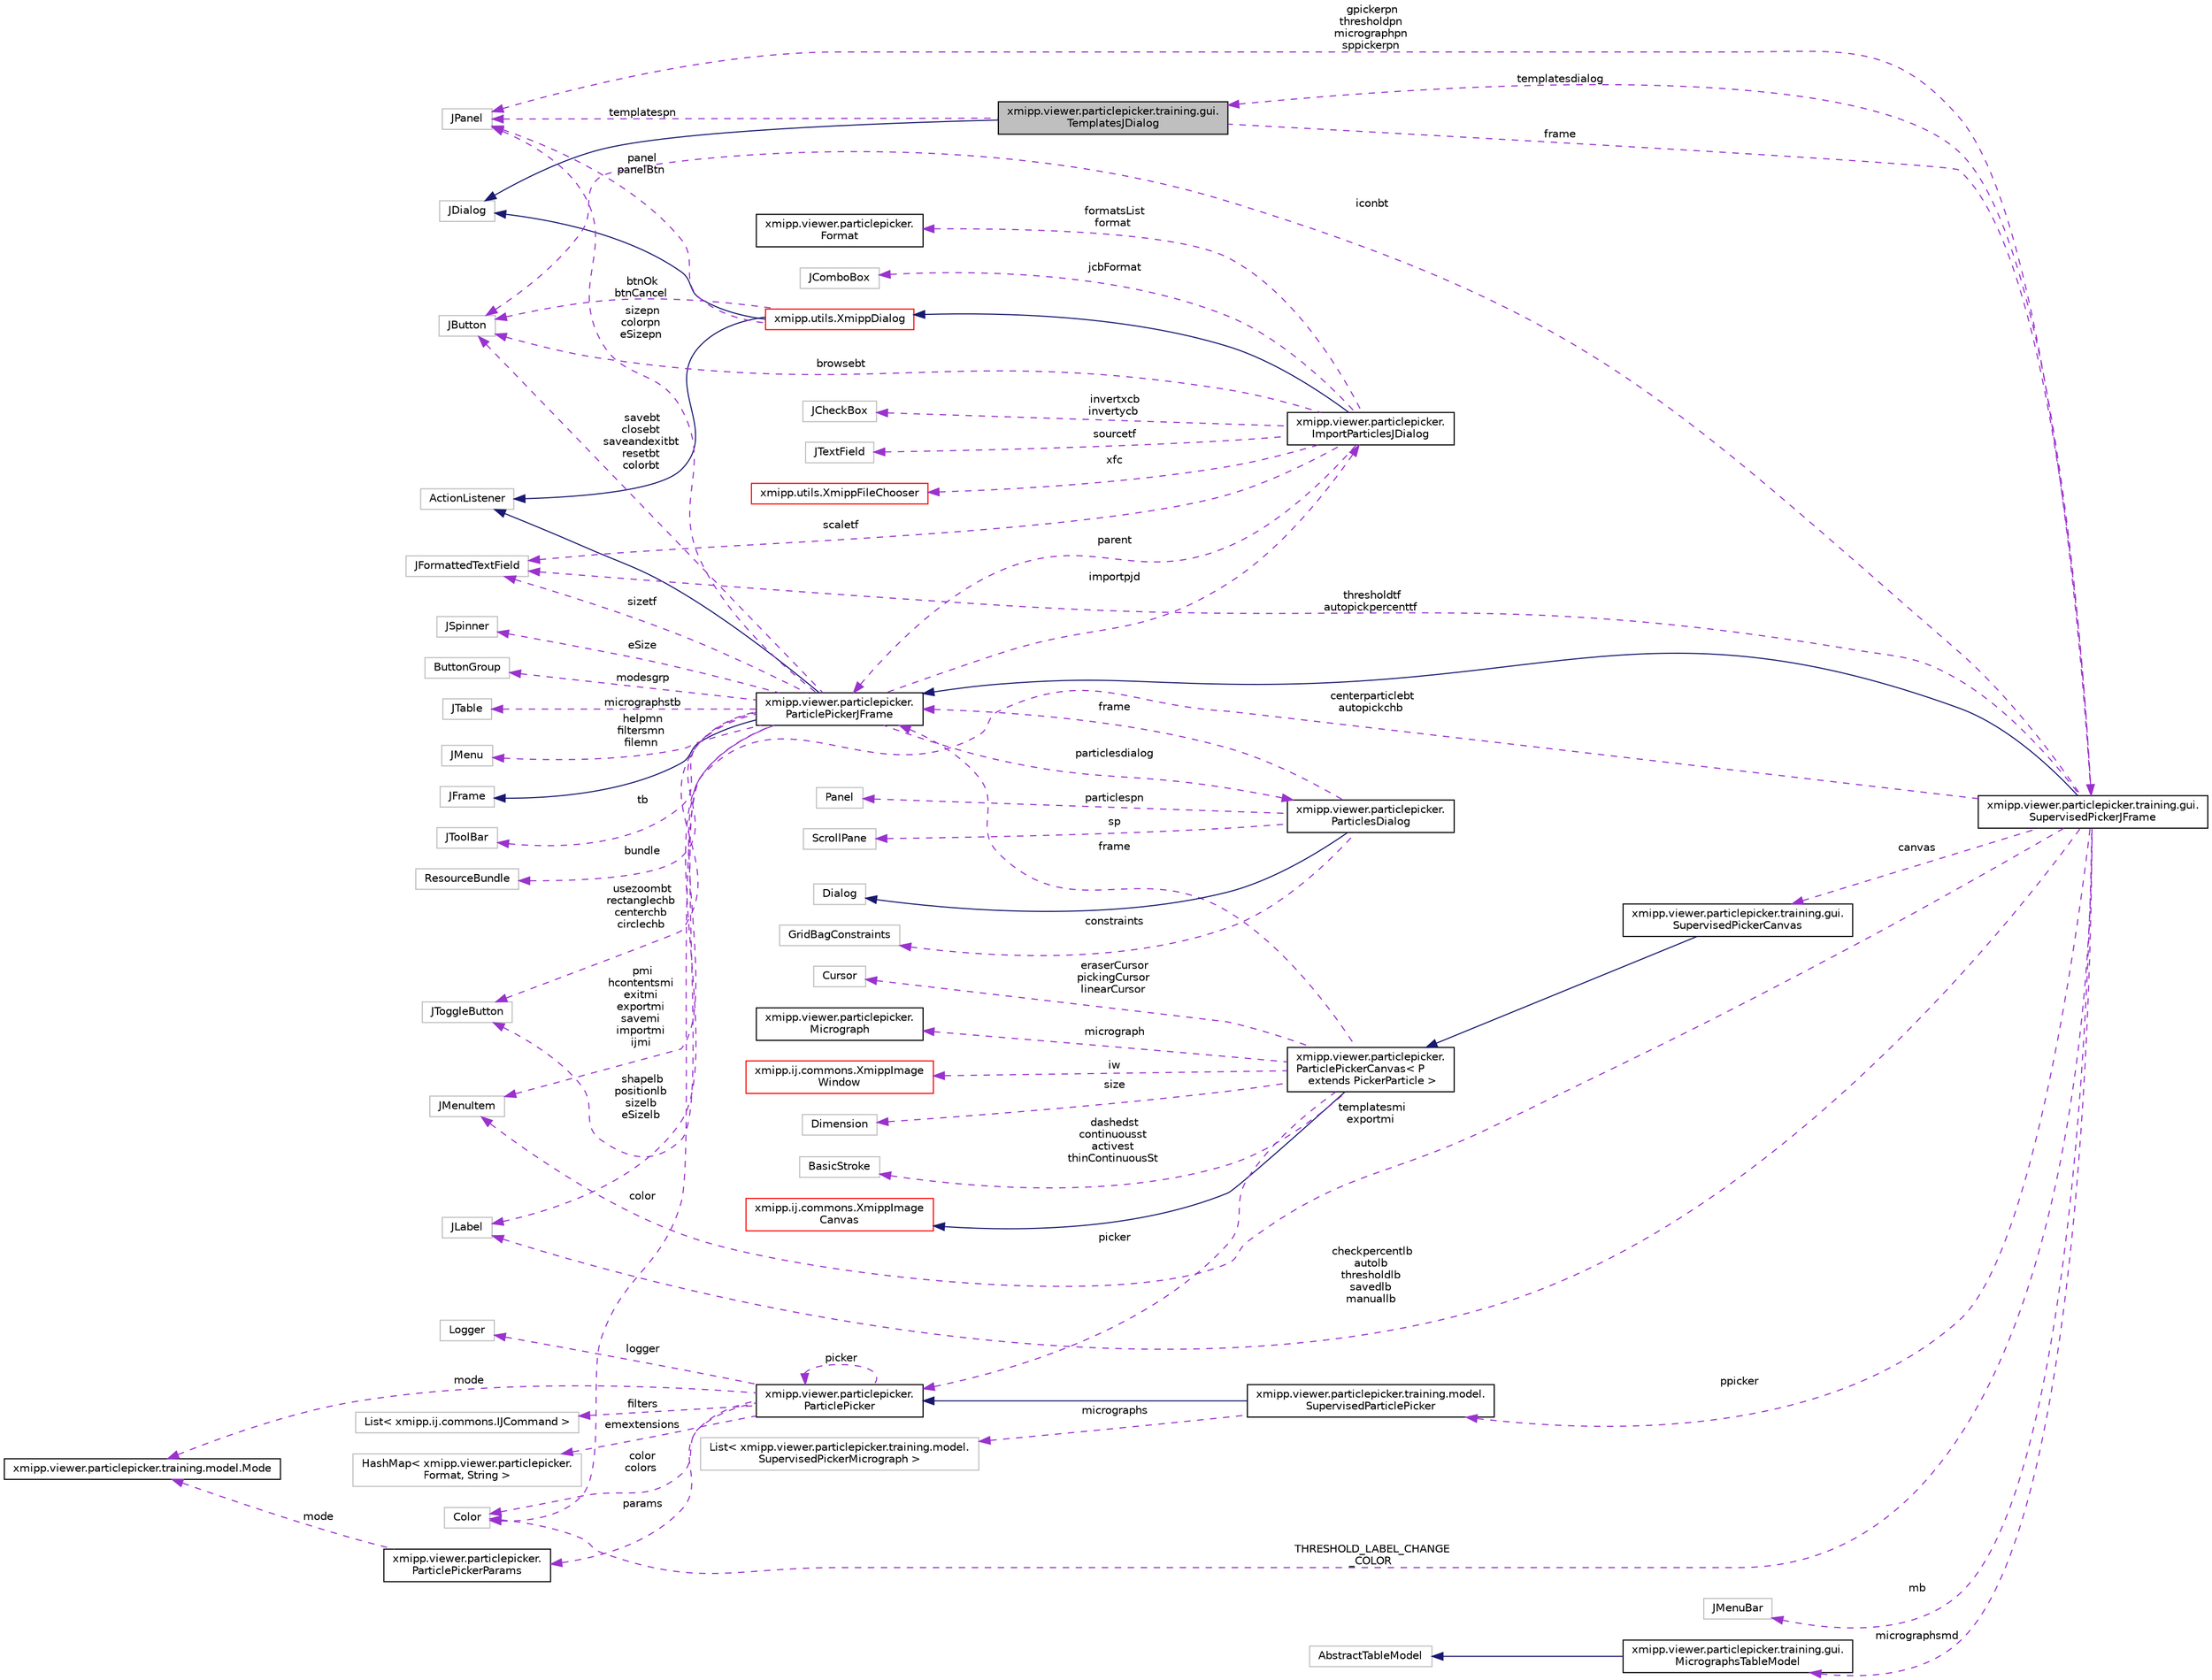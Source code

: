 digraph "xmipp.viewer.particlepicker.training.gui.TemplatesJDialog"
{
  edge [fontname="Helvetica",fontsize="10",labelfontname="Helvetica",labelfontsize="10"];
  node [fontname="Helvetica",fontsize="10",shape=record];
  rankdir="LR";
  Node2 [label="xmipp.viewer.particlepicker.training.gui.\lTemplatesJDialog",height=0.2,width=0.4,color="black", fillcolor="grey75", style="filled", fontcolor="black"];
  Node3 -> Node2 [dir="back",color="midnightblue",fontsize="10",style="solid",fontname="Helvetica"];
  Node3 [label="JDialog",height=0.2,width=0.4,color="grey75", fillcolor="white", style="filled"];
  Node4 -> Node2 [dir="back",color="darkorchid3",fontsize="10",style="dashed",label=" frame" ,fontname="Helvetica"];
  Node4 [label="xmipp.viewer.particlepicker.training.gui.\lSupervisedPickerJFrame",height=0.2,width=0.4,color="black", fillcolor="white", style="filled",URL="$classxmipp_1_1viewer_1_1particlepicker_1_1training_1_1gui_1_1SupervisedPickerJFrame.html"];
  Node5 -> Node4 [dir="back",color="midnightblue",fontsize="10",style="solid",fontname="Helvetica"];
  Node5 [label="xmipp.viewer.particlepicker.\lParticlePickerJFrame",height=0.2,width=0.4,color="black", fillcolor="white", style="filled",URL="$classxmipp_1_1viewer_1_1particlepicker_1_1ParticlePickerJFrame.html"];
  Node6 -> Node5 [dir="back",color="midnightblue",fontsize="10",style="solid",fontname="Helvetica"];
  Node6 [label="JFrame",height=0.2,width=0.4,color="grey75", fillcolor="white", style="filled"];
  Node7 -> Node5 [dir="back",color="midnightblue",fontsize="10",style="solid",fontname="Helvetica"];
  Node7 [label="ActionListener",height=0.2,width=0.4,color="grey75", fillcolor="white", style="filled"];
  Node8 -> Node5 [dir="back",color="darkorchid3",fontsize="10",style="dashed",label=" pmi\nhcontentsmi\nexitmi\nexportmi\nsavemi\nimportmi\nijmi" ,fontname="Helvetica"];
  Node8 [label="JMenuItem",height=0.2,width=0.4,color="grey75", fillcolor="white", style="filled"];
  Node9 -> Node5 [dir="back",color="darkorchid3",fontsize="10",style="dashed",label=" tb" ,fontname="Helvetica"];
  Node9 [label="JToolBar",height=0.2,width=0.4,color="grey75", fillcolor="white", style="filled"];
  Node10 -> Node5 [dir="back",color="darkorchid3",fontsize="10",style="dashed",label=" savebt\nclosebt\nsaveandexitbt\nresetbt\ncolorbt" ,fontname="Helvetica"];
  Node10 [label="JButton",height=0.2,width=0.4,color="grey75", fillcolor="white", style="filled"];
  Node11 -> Node5 [dir="back",color="darkorchid3",fontsize="10",style="dashed",label=" bundle" ,fontname="Helvetica"];
  Node11 [label="ResourceBundle",height=0.2,width=0.4,color="grey75", fillcolor="white", style="filled"];
  Node12 -> Node5 [dir="back",color="darkorchid3",fontsize="10",style="dashed",label=" color" ,fontname="Helvetica"];
  Node12 [label="Color",height=0.2,width=0.4,color="grey75", fillcolor="white", style="filled"];
  Node13 -> Node5 [dir="back",color="darkorchid3",fontsize="10",style="dashed",label=" eSize" ,fontname="Helvetica"];
  Node13 [label="JSpinner",height=0.2,width=0.4,color="grey75", fillcolor="white", style="filled"];
  Node14 -> Node5 [dir="back",color="darkorchid3",fontsize="10",style="dashed",label=" modesgrp" ,fontname="Helvetica"];
  Node14 [label="ButtonGroup",height=0.2,width=0.4,color="grey75", fillcolor="white", style="filled"];
  Node15 -> Node5 [dir="back",color="darkorchid3",fontsize="10",style="dashed",label=" usezoombt\nrectanglechb\ncenterchb\ncirclechb" ,fontname="Helvetica"];
  Node15 [label="JToggleButton",height=0.2,width=0.4,color="grey75", fillcolor="white", style="filled"];
  Node16 -> Node5 [dir="back",color="darkorchid3",fontsize="10",style="dashed",label=" micrographstb" ,fontname="Helvetica"];
  Node16 [label="JTable",height=0.2,width=0.4,color="grey75", fillcolor="white", style="filled"];
  Node17 -> Node5 [dir="back",color="darkorchid3",fontsize="10",style="dashed",label=" importpjd" ,fontname="Helvetica"];
  Node17 [label="xmipp.viewer.particlepicker.\lImportParticlesJDialog",height=0.2,width=0.4,color="black", fillcolor="white", style="filled",URL="$classxmipp_1_1viewer_1_1particlepicker_1_1ImportParticlesJDialog.html"];
  Node18 -> Node17 [dir="back",color="midnightblue",fontsize="10",style="solid",fontname="Helvetica"];
  Node18 [label="xmipp.utils.XmippDialog",height=0.2,width=0.4,color="red", fillcolor="white", style="filled",URL="$classxmipp_1_1utils_1_1XmippDialog.html"];
  Node3 -> Node18 [dir="back",color="midnightblue",fontsize="10",style="solid",fontname="Helvetica"];
  Node7 -> Node18 [dir="back",color="midnightblue",fontsize="10",style="solid",fontname="Helvetica"];
  Node10 -> Node18 [dir="back",color="darkorchid3",fontsize="10",style="dashed",label=" btnOk\nbtnCancel" ,fontname="Helvetica"];
  Node20 -> Node18 [dir="back",color="darkorchid3",fontsize="10",style="dashed",label=" panel\npanelBtn" ,fontname="Helvetica"];
  Node20 [label="JPanel",height=0.2,width=0.4,color="grey75", fillcolor="white", style="filled"];
  Node5 -> Node17 [dir="back",color="darkorchid3",fontsize="10",style="dashed",label=" parent" ,fontname="Helvetica"];
  Node21 -> Node17 [dir="back",color="darkorchid3",fontsize="10",style="dashed",label=" invertxcb\ninvertycb" ,fontname="Helvetica"];
  Node21 [label="JCheckBox",height=0.2,width=0.4,color="grey75", fillcolor="white", style="filled"];
  Node10 -> Node17 [dir="back",color="darkorchid3",fontsize="10",style="dashed",label=" browsebt" ,fontname="Helvetica"];
  Node22 -> Node17 [dir="back",color="darkorchid3",fontsize="10",style="dashed",label=" sourcetf" ,fontname="Helvetica"];
  Node22 [label="JTextField",height=0.2,width=0.4,color="grey75", fillcolor="white", style="filled"];
  Node23 -> Node17 [dir="back",color="darkorchid3",fontsize="10",style="dashed",label=" xfc" ,fontname="Helvetica"];
  Node23 [label="xmipp.utils.XmippFileChooser",height=0.2,width=0.4,color="red", fillcolor="white", style="filled",URL="$classxmipp_1_1utils_1_1XmippFileChooser.html"];
  Node25 -> Node17 [dir="back",color="darkorchid3",fontsize="10",style="dashed",label=" formatsList\nformat" ,fontname="Helvetica"];
  Node25 [label="xmipp.viewer.particlepicker.\lFormat",height=0.2,width=0.4,color="black", fillcolor="white", style="filled",URL="$enumxmipp_1_1viewer_1_1particlepicker_1_1Format.html"];
  Node26 -> Node17 [dir="back",color="darkorchid3",fontsize="10",style="dashed",label=" jcbFormat" ,fontname="Helvetica"];
  Node26 [label="JComboBox",height=0.2,width=0.4,color="grey75", fillcolor="white", style="filled"];
  Node27 -> Node17 [dir="back",color="darkorchid3",fontsize="10",style="dashed",label=" scaletf" ,fontname="Helvetica"];
  Node27 [label="JFormattedTextField",height=0.2,width=0.4,color="grey75", fillcolor="white", style="filled"];
  Node28 -> Node5 [dir="back",color="darkorchid3",fontsize="10",style="dashed",label=" helpmn\nfiltersmn\nfilemn" ,fontname="Helvetica"];
  Node28 [label="JMenu",height=0.2,width=0.4,color="grey75", fillcolor="white", style="filled"];
  Node29 -> Node5 [dir="back",color="darkorchid3",fontsize="10",style="dashed",label=" shapelb\npositionlb\nsizelb\neSizelb" ,fontname="Helvetica"];
  Node29 [label="JLabel",height=0.2,width=0.4,color="grey75", fillcolor="white", style="filled"];
  Node30 -> Node5 [dir="back",color="darkorchid3",fontsize="10",style="dashed",label=" particlesdialog" ,fontname="Helvetica"];
  Node30 [label="xmipp.viewer.particlepicker.\lParticlesDialog",height=0.2,width=0.4,color="black", fillcolor="white", style="filled",URL="$classxmipp_1_1viewer_1_1particlepicker_1_1ParticlesDialog.html"];
  Node31 -> Node30 [dir="back",color="midnightblue",fontsize="10",style="solid",fontname="Helvetica"];
  Node31 [label="Dialog",height=0.2,width=0.4,color="grey75", fillcolor="white", style="filled"];
  Node5 -> Node30 [dir="back",color="darkorchid3",fontsize="10",style="dashed",label=" frame" ,fontname="Helvetica"];
  Node32 -> Node30 [dir="back",color="darkorchid3",fontsize="10",style="dashed",label=" constraints" ,fontname="Helvetica"];
  Node32 [label="GridBagConstraints",height=0.2,width=0.4,color="grey75", fillcolor="white", style="filled"];
  Node33 -> Node30 [dir="back",color="darkorchid3",fontsize="10",style="dashed",label=" particlespn" ,fontname="Helvetica"];
  Node33 [label="Panel",height=0.2,width=0.4,color="grey75", fillcolor="white", style="filled"];
  Node34 -> Node30 [dir="back",color="darkorchid3",fontsize="10",style="dashed",label=" sp" ,fontname="Helvetica"];
  Node34 [label="ScrollPane",height=0.2,width=0.4,color="grey75", fillcolor="white", style="filled"];
  Node20 -> Node5 [dir="back",color="darkorchid3",fontsize="10",style="dashed",label=" sizepn\ncolorpn\neSizepn" ,fontname="Helvetica"];
  Node27 -> Node5 [dir="back",color="darkorchid3",fontsize="10",style="dashed",label=" sizetf" ,fontname="Helvetica"];
  Node8 -> Node4 [dir="back",color="darkorchid3",fontsize="10",style="dashed",label=" templatesmi\nexportmi" ,fontname="Helvetica"];
  Node10 -> Node4 [dir="back",color="darkorchid3",fontsize="10",style="dashed",label=" iconbt" ,fontname="Helvetica"];
  Node35 -> Node4 [dir="back",color="darkorchid3",fontsize="10",style="dashed",label=" canvas" ,fontname="Helvetica"];
  Node35 [label="xmipp.viewer.particlepicker.training.gui.\lSupervisedPickerCanvas",height=0.2,width=0.4,color="black", fillcolor="white", style="filled",URL="$classxmipp_1_1viewer_1_1particlepicker_1_1training_1_1gui_1_1SupervisedPickerCanvas.html"];
  Node36 -> Node35 [dir="back",color="midnightblue",fontsize="10",style="solid",fontname="Helvetica"];
  Node36 [label="xmipp.viewer.particlepicker.\lParticlePickerCanvas\< P\l extends PickerParticle \>",height=0.2,width=0.4,color="black", fillcolor="white", style="filled",URL="$classxmipp_1_1viewer_1_1particlepicker_1_1ParticlePickerCanvas.html"];
  Node37 -> Node36 [dir="back",color="midnightblue",fontsize="10",style="solid",fontname="Helvetica"];
  Node37 [label="xmipp.ij.commons.XmippImage\lCanvas",height=0.2,width=0.4,color="red", fillcolor="white", style="filled",URL="$classxmipp_1_1ij_1_1commons_1_1XmippImageCanvas.html"];
  Node41 -> Node36 [dir="back",color="darkorchid3",fontsize="10",style="dashed",label=" eraserCursor\npickingCursor\nlinearCursor" ,fontname="Helvetica"];
  Node41 [label="Cursor",height=0.2,width=0.4,color="grey75", fillcolor="white", style="filled"];
  Node5 -> Node36 [dir="back",color="darkorchid3",fontsize="10",style="dashed",label=" frame" ,fontname="Helvetica"];
  Node42 -> Node36 [dir="back",color="darkorchid3",fontsize="10",style="dashed",label=" micrograph" ,fontname="Helvetica"];
  Node42 [label="xmipp.viewer.particlepicker.\lMicrograph",height=0.2,width=0.4,color="black", fillcolor="white", style="filled",URL="$classxmipp_1_1viewer_1_1particlepicker_1_1Micrograph.html"];
  Node43 -> Node36 [dir="back",color="darkorchid3",fontsize="10",style="dashed",label=" iw" ,fontname="Helvetica"];
  Node43 [label="xmipp.ij.commons.XmippImage\lWindow",height=0.2,width=0.4,color="red", fillcolor="white", style="filled",URL="$classxmipp_1_1ij_1_1commons_1_1XmippImageWindow.html"];
  Node66 -> Node36 [dir="back",color="darkorchid3",fontsize="10",style="dashed",label=" picker" ,fontname="Helvetica"];
  Node66 [label="xmipp.viewer.particlepicker.\lParticlePicker",height=0.2,width=0.4,color="black", fillcolor="white", style="filled",URL="$classxmipp_1_1viewer_1_1particlepicker_1_1ParticlePicker.html"];
  Node48 -> Node66 [dir="back",color="darkorchid3",fontsize="10",style="dashed",label=" filters" ,fontname="Helvetica"];
  Node48 [label="List\< xmipp.ij.commons.IJCommand \>",height=0.2,width=0.4,color="grey75", fillcolor="white", style="filled"];
  Node67 -> Node66 [dir="back",color="darkorchid3",fontsize="10",style="dashed",label=" emextensions" ,fontname="Helvetica"];
  Node67 [label="HashMap\< xmipp.viewer.particlepicker.\lFormat, String \>",height=0.2,width=0.4,color="grey75", fillcolor="white", style="filled"];
  Node12 -> Node66 [dir="back",color="darkorchid3",fontsize="10",style="dashed",label=" color\ncolors" ,fontname="Helvetica"];
  Node66 -> Node66 [dir="back",color="darkorchid3",fontsize="10",style="dashed",label=" picker" ,fontname="Helvetica"];
  Node68 -> Node66 [dir="back",color="darkorchid3",fontsize="10",style="dashed",label=" mode" ,fontname="Helvetica"];
  Node68 [label="xmipp.viewer.particlepicker.training.model.Mode",height=0.2,width=0.4,color="black", fillcolor="white", style="filled",URL="$enumxmipp_1_1viewer_1_1particlepicker_1_1training_1_1model_1_1Mode.html"];
  Node69 -> Node66 [dir="back",color="darkorchid3",fontsize="10",style="dashed",label=" logger" ,fontname="Helvetica"];
  Node69 [label="Logger",height=0.2,width=0.4,color="grey75", fillcolor="white", style="filled"];
  Node70 -> Node66 [dir="back",color="darkorchid3",fontsize="10",style="dashed",label=" params" ,fontname="Helvetica"];
  Node70 [label="xmipp.viewer.particlepicker.\lParticlePickerParams",height=0.2,width=0.4,color="black", fillcolor="white", style="filled",URL="$classxmipp_1_1viewer_1_1particlepicker_1_1ParticlePickerParams.html"];
  Node68 -> Node70 [dir="back",color="darkorchid3",fontsize="10",style="dashed",label=" mode" ,fontname="Helvetica"];
  Node71 -> Node36 [dir="back",color="darkorchid3",fontsize="10",style="dashed",label=" size" ,fontname="Helvetica"];
  Node71 [label="Dimension",height=0.2,width=0.4,color="grey75", fillcolor="white", style="filled"];
  Node72 -> Node36 [dir="back",color="darkorchid3",fontsize="10",style="dashed",label=" dashedst\ncontinuousst\nactivest\nthinContinuousSt" ,fontname="Helvetica"];
  Node72 [label="BasicStroke",height=0.2,width=0.4,color="grey75", fillcolor="white", style="filled"];
  Node73 -> Node4 [dir="back",color="darkorchid3",fontsize="10",style="dashed",label=" mb" ,fontname="Helvetica"];
  Node73 [label="JMenuBar",height=0.2,width=0.4,color="grey75", fillcolor="white", style="filled"];
  Node12 -> Node4 [dir="back",color="darkorchid3",fontsize="10",style="dashed",label=" THRESHOLD_LABEL_CHANGE\l_COLOR" ,fontname="Helvetica"];
  Node74 -> Node4 [dir="back",color="darkorchid3",fontsize="10",style="dashed",label=" ppicker" ,fontname="Helvetica"];
  Node74 [label="xmipp.viewer.particlepicker.training.model.\lSupervisedParticlePicker",height=0.2,width=0.4,color="black", fillcolor="white", style="filled",URL="$classxmipp_1_1viewer_1_1particlepicker_1_1training_1_1model_1_1SupervisedParticlePicker.html"];
  Node66 -> Node74 [dir="back",color="midnightblue",fontsize="10",style="solid",fontname="Helvetica"];
  Node75 -> Node74 [dir="back",color="darkorchid3",fontsize="10",style="dashed",label=" micrographs" ,fontname="Helvetica"];
  Node75 [label="List\< xmipp.viewer.particlepicker.training.model.\lSupervisedPickerMicrograph \>",height=0.2,width=0.4,color="grey75", fillcolor="white", style="filled"];
  Node15 -> Node4 [dir="back",color="darkorchid3",fontsize="10",style="dashed",label=" centerparticlebt\nautopickchb" ,fontname="Helvetica"];
  Node2 -> Node4 [dir="back",color="darkorchid3",fontsize="10",style="dashed",label=" templatesdialog" ,fontname="Helvetica"];
  Node29 -> Node4 [dir="back",color="darkorchid3",fontsize="10",style="dashed",label=" checkpercentlb\nautolb\nthresholdlb\nsavedlb\nmanuallb" ,fontname="Helvetica"];
  Node20 -> Node4 [dir="back",color="darkorchid3",fontsize="10",style="dashed",label=" gpickerpn\nthresholdpn\nmicrographpn\nsppickerpn" ,fontname="Helvetica"];
  Node27 -> Node4 [dir="back",color="darkorchid3",fontsize="10",style="dashed",label=" thresholdtf\nautopickpercenttf" ,fontname="Helvetica"];
  Node76 -> Node4 [dir="back",color="darkorchid3",fontsize="10",style="dashed",label=" micrographsmd" ,fontname="Helvetica"];
  Node76 [label="xmipp.viewer.particlepicker.training.gui.\lMicrographsTableModel",height=0.2,width=0.4,color="black", fillcolor="white", style="filled",URL="$classxmipp_1_1viewer_1_1particlepicker_1_1training_1_1gui_1_1MicrographsTableModel.html"];
  Node77 -> Node76 [dir="back",color="midnightblue",fontsize="10",style="solid",fontname="Helvetica"];
  Node77 [label="AbstractTableModel",height=0.2,width=0.4,color="grey75", fillcolor="white", style="filled"];
  Node20 -> Node2 [dir="back",color="darkorchid3",fontsize="10",style="dashed",label=" templatespn" ,fontname="Helvetica"];
}
